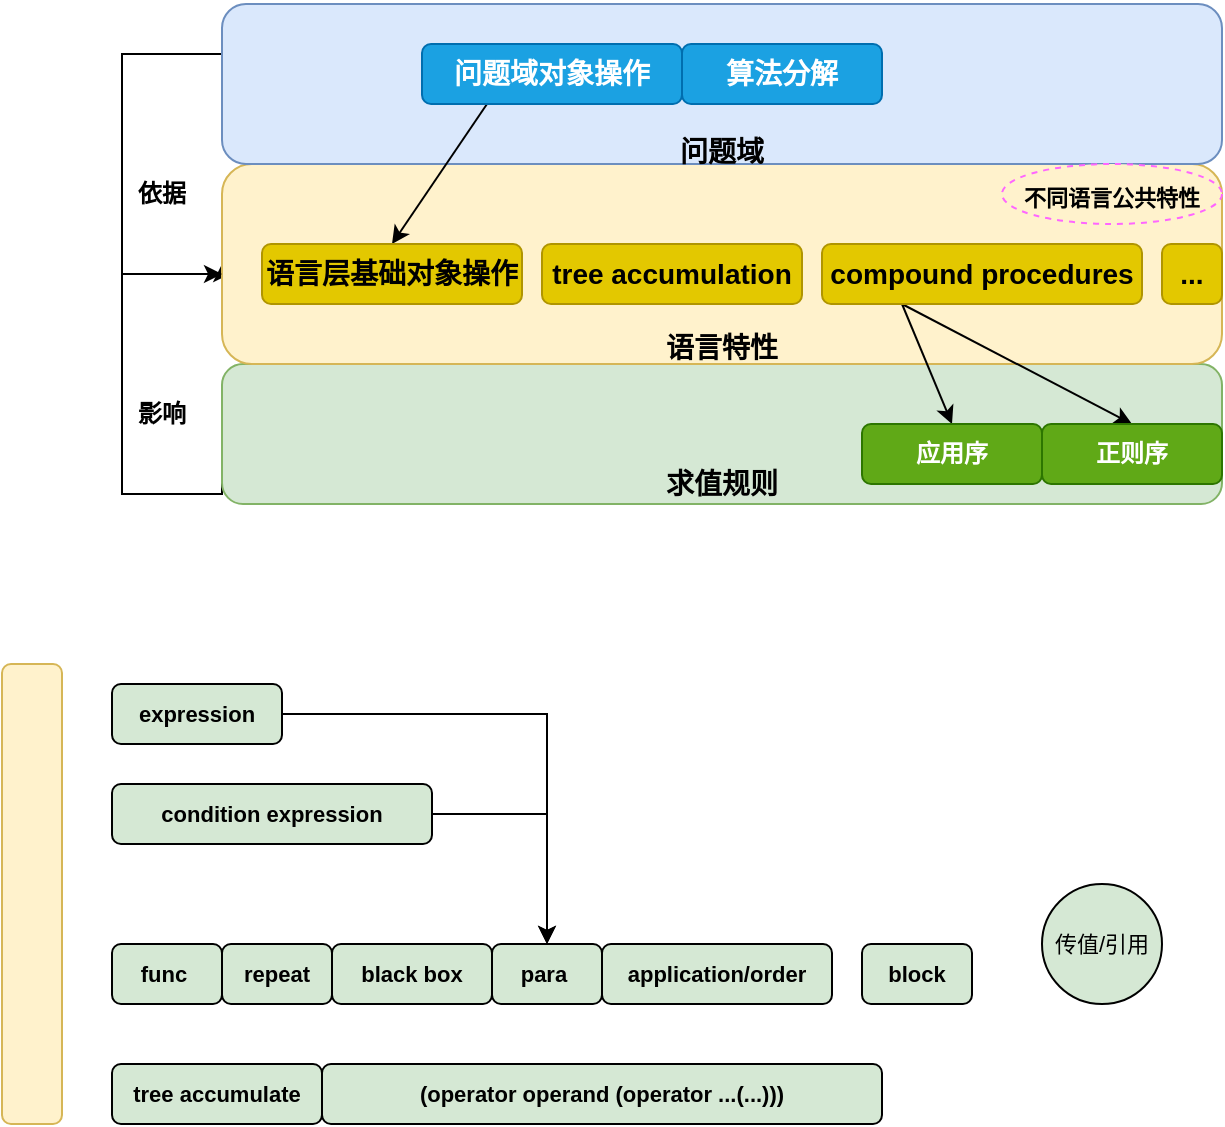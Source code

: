 <mxfile version="17.1.3" type="github">
  <diagram id="Uql1HFpLZe8soR9BEaSL" name="第 1 页">
    <mxGraphModel dx="782" dy="514" grid="1" gridSize="10" guides="1" tooltips="1" connect="1" arrows="1" fold="1" page="1" pageScale="1" pageWidth="827" pageHeight="1169" math="0" shadow="0">
      <root>
        <mxCell id="0" />
        <mxCell id="1" parent="0" />
        <mxCell id="glY1XXH3QtXJXoRMW03F-2" style="edgeStyle=orthogonalEdgeStyle;rounded=0;orthogonalLoop=1;jettySize=auto;html=1;exitX=0;exitY=0.5;exitDx=0;exitDy=0;entryX=0;entryY=0.5;entryDx=0;entryDy=0;" parent="1" source="zDV3YEqZpOIht9YREfx8-11" target="zDV3YEqZpOIht9YREfx8-10" edge="1">
          <mxGeometry relative="1" as="geometry">
            <Array as="points">
              <mxPoint x="120" y="315" />
              <mxPoint x="120" y="205" />
            </Array>
          </mxGeometry>
        </mxCell>
        <mxCell id="zDV3YEqZpOIht9YREfx8-11" value="&lt;b&gt;&lt;br&gt;&lt;br&gt;&lt;br&gt;求值规则&lt;/b&gt;" style="rounded=1;whiteSpace=wrap;html=1;fontSize=14;fillColor=#d5e8d4;strokeColor=#82b366;" parent="1" vertex="1">
          <mxGeometry x="170" y="250" width="500" height="70" as="geometry" />
        </mxCell>
        <mxCell id="zDV3YEqZpOIht9YREfx8-10" value="&lt;br&gt;&lt;br&gt;&lt;br&gt;&lt;br&gt;&lt;br&gt;&lt;b&gt;语言特性&lt;/b&gt;" style="rounded=1;whiteSpace=wrap;html=1;fontSize=14;fillColor=#fff2cc;strokeColor=#d6b656;" parent="1" vertex="1">
          <mxGeometry x="170" y="150" width="500" height="100" as="geometry" />
        </mxCell>
        <mxCell id="glY1XXH3QtXJXoRMW03F-1" style="edgeStyle=orthogonalEdgeStyle;rounded=0;orthogonalLoop=1;jettySize=auto;html=1;exitX=0;exitY=0.5;exitDx=0;exitDy=0;" parent="1" source="zDV3YEqZpOIht9YREfx8-9" target="zDV3YEqZpOIht9YREfx8-10" edge="1">
          <mxGeometry relative="1" as="geometry">
            <Array as="points">
              <mxPoint x="170" y="95" />
              <mxPoint x="120" y="95" />
              <mxPoint x="120" y="205" />
            </Array>
          </mxGeometry>
        </mxCell>
        <mxCell id="zDV3YEqZpOIht9YREfx8-9" value="&lt;br&gt;&lt;br&gt;&lt;br&gt;&lt;br&gt;&lt;b&gt;问题域&lt;/b&gt;" style="rounded=1;whiteSpace=wrap;html=1;fontSize=14;fillColor=#dae8fc;strokeColor=#6c8ebf;" parent="1" vertex="1">
          <mxGeometry x="170" y="70" width="500" height="80" as="geometry" />
        </mxCell>
        <mxCell id="zDV3YEqZpOIht9YREfx8-1" value="&lt;b&gt;&lt;font style=&quot;font-size: 14px&quot;&gt;算法分解&lt;/font&gt;&lt;/b&gt;" style="rounded=1;whiteSpace=wrap;html=1;fillColor=#1ba1e2;fontColor=#ffffff;strokeColor=#006EAF;" parent="1" vertex="1">
          <mxGeometry x="400" y="90" width="100" height="30" as="geometry" />
        </mxCell>
        <mxCell id="zDV3YEqZpOIht9YREfx8-12" style="edgeStyle=none;rounded=0;orthogonalLoop=1;jettySize=auto;html=1;exitX=0.25;exitY=1;exitDx=0;exitDy=0;entryX=0.5;entryY=0;entryDx=0;entryDy=0;fontSize=14;" parent="1" source="zDV3YEqZpOIht9YREfx8-2" target="zDV3YEqZpOIht9YREfx8-4" edge="1">
          <mxGeometry relative="1" as="geometry" />
        </mxCell>
        <mxCell id="zDV3YEqZpOIht9YREfx8-2" value="&lt;b&gt;&lt;font style=&quot;font-size: 14px&quot;&gt;问题域对象操作&lt;/font&gt;&lt;/b&gt;" style="rounded=1;whiteSpace=wrap;html=1;fillColor=#1ba1e2;fontColor=#ffffff;strokeColor=#006EAF;" parent="1" vertex="1">
          <mxGeometry x="270" y="90" width="130" height="30" as="geometry" />
        </mxCell>
        <mxCell id="zDV3YEqZpOIht9YREfx8-4" value="&lt;b&gt;&lt;font style=&quot;font-size: 14px&quot;&gt;语言层基础对象操作&lt;/font&gt;&lt;/b&gt;" style="rounded=1;whiteSpace=wrap;html=1;fillColor=#e3c800;fontColor=#000000;strokeColor=#B09500;" parent="1" vertex="1">
          <mxGeometry x="190" y="190" width="130" height="30" as="geometry" />
        </mxCell>
        <mxCell id="zDV3YEqZpOIht9YREfx8-5" value="&lt;b&gt;&lt;font style=&quot;font-size: 14px&quot;&gt;tree accumulation&lt;/font&gt;&lt;/b&gt;" style="rounded=1;whiteSpace=wrap;html=1;fillColor=#e3c800;fontColor=#000000;strokeColor=#B09500;" parent="1" vertex="1">
          <mxGeometry x="330" y="190" width="130" height="30" as="geometry" />
        </mxCell>
        <mxCell id="glY1XXH3QtXJXoRMW03F-6" style="edgeStyle=none;rounded=0;orthogonalLoop=1;jettySize=auto;html=1;exitX=0.25;exitY=1;exitDx=0;exitDy=0;entryX=0.5;entryY=0;entryDx=0;entryDy=0;" parent="1" source="zDV3YEqZpOIht9YREfx8-6" target="zDV3YEqZpOIht9YREfx8-7" edge="1">
          <mxGeometry relative="1" as="geometry" />
        </mxCell>
        <mxCell id="glY1XXH3QtXJXoRMW03F-7" style="edgeStyle=none;rounded=0;orthogonalLoop=1;jettySize=auto;html=1;exitX=0.25;exitY=1;exitDx=0;exitDy=0;entryX=0.5;entryY=0;entryDx=0;entryDy=0;" parent="1" source="zDV3YEqZpOIht9YREfx8-6" target="zDV3YEqZpOIht9YREfx8-8" edge="1">
          <mxGeometry relative="1" as="geometry" />
        </mxCell>
        <mxCell id="zDV3YEqZpOIht9YREfx8-6" value="&lt;span style=&quot;font-size: 14px&quot;&gt;&lt;b&gt;compound procedures&lt;/b&gt;&lt;/span&gt;" style="rounded=1;whiteSpace=wrap;html=1;fillColor=#e3c800;fontColor=#000000;strokeColor=#B09500;" parent="1" vertex="1">
          <mxGeometry x="470" y="190" width="160" height="30" as="geometry" />
        </mxCell>
        <mxCell id="zDV3YEqZpOIht9YREfx8-7" value="&lt;b&gt;应用序&lt;/b&gt;" style="rounded=1;whiteSpace=wrap;html=1;fillColor=#60a917;fontColor=#ffffff;strokeColor=#2D7600;" parent="1" vertex="1">
          <mxGeometry x="490" y="280" width="90" height="30" as="geometry" />
        </mxCell>
        <mxCell id="zDV3YEqZpOIht9YREfx8-8" value="&lt;b&gt;正则序&lt;/b&gt;" style="rounded=1;whiteSpace=wrap;html=1;fillColor=#60a917;fontColor=#ffffff;strokeColor=#2D7600;" parent="1" vertex="1">
          <mxGeometry x="580" y="280" width="90" height="30" as="geometry" />
        </mxCell>
        <mxCell id="zDV3YEqZpOIht9YREfx8-14" style="edgeStyle=none;rounded=0;orthogonalLoop=1;jettySize=auto;html=1;exitX=0.75;exitY=0;exitDx=0;exitDy=0;fontSize=14;" parent="1" source="zDV3YEqZpOIht9YREfx8-10" target="zDV3YEqZpOIht9YREfx8-10" edge="1">
          <mxGeometry relative="1" as="geometry" />
        </mxCell>
        <mxCell id="glY1XXH3QtXJXoRMW03F-3" value="&lt;b&gt;影响&lt;/b&gt;" style="text;html=1;strokeColor=none;fillColor=none;align=center;verticalAlign=middle;whiteSpace=wrap;rounded=0;" parent="1" vertex="1">
          <mxGeometry x="110" y="260" width="60" height="30" as="geometry" />
        </mxCell>
        <mxCell id="glY1XXH3QtXJXoRMW03F-4" value="&lt;b&gt;依据&lt;/b&gt;" style="text;html=1;strokeColor=none;fillColor=none;align=center;verticalAlign=middle;whiteSpace=wrap;rounded=0;" parent="1" vertex="1">
          <mxGeometry x="110" y="150" width="60" height="30" as="geometry" />
        </mxCell>
        <mxCell id="glY1XXH3QtXJXoRMW03F-12" value="&lt;b&gt;&lt;font style=&quot;font-size: 11px&quot;&gt;不同语言公共特性&lt;/font&gt;&lt;/b&gt;" style="ellipse;whiteSpace=wrap;html=1;align=center;dashed=1;fontSize=16;fillColor=#fff2cc;strokeColor=#FF66FF;" parent="1" vertex="1">
          <mxGeometry x="560" y="150" width="110" height="30" as="geometry" />
        </mxCell>
        <mxCell id="FjUdZaew3Js9uAlcEsHP-1" value="&lt;span style=&quot;font-size: 14px&quot;&gt;&lt;b&gt;...&lt;/b&gt;&lt;/span&gt;" style="rounded=1;whiteSpace=wrap;html=1;fillColor=#e3c800;fontColor=#000000;strokeColor=#B09500;" vertex="1" parent="1">
          <mxGeometry x="640" y="190" width="30" height="30" as="geometry" />
        </mxCell>
        <mxCell id="FjUdZaew3Js9uAlcEsHP-12" style="edgeStyle=orthogonalEdgeStyle;rounded=0;orthogonalLoop=1;jettySize=auto;html=1;exitX=1;exitY=0.5;exitDx=0;exitDy=0;entryX=0.5;entryY=0;entryDx=0;entryDy=0;fontSize=11;fontColor=#000000;" edge="1" parent="1" source="FjUdZaew3Js9uAlcEsHP-2" target="FjUdZaew3Js9uAlcEsHP-7">
          <mxGeometry relative="1" as="geometry" />
        </mxCell>
        <mxCell id="FjUdZaew3Js9uAlcEsHP-2" value="&lt;b&gt;expression&lt;/b&gt;" style="rounded=1;whiteSpace=wrap;html=1;fontSize=11;fillColor=#D5E8D4;" vertex="1" parent="1">
          <mxGeometry x="115" y="410" width="85" height="30" as="geometry" />
        </mxCell>
        <mxCell id="FjUdZaew3Js9uAlcEsHP-3" value="&lt;b&gt;(operator operand (operator ...(...)))&lt;/b&gt;" style="rounded=1;whiteSpace=wrap;html=1;fontSize=11;fillColor=#D5E8D4;" vertex="1" parent="1">
          <mxGeometry x="220" y="600" width="280" height="30" as="geometry" />
        </mxCell>
        <mxCell id="FjUdZaew3Js9uAlcEsHP-4" value="&lt;b&gt;tree accumulate&lt;/b&gt;" style="rounded=1;whiteSpace=wrap;html=1;fontSize=11;fillColor=#D5E8D4;" vertex="1" parent="1">
          <mxGeometry x="115" y="600" width="105" height="30" as="geometry" />
        </mxCell>
        <mxCell id="FjUdZaew3Js9uAlcEsHP-13" style="edgeStyle=orthogonalEdgeStyle;rounded=0;orthogonalLoop=1;jettySize=auto;html=1;exitX=1;exitY=0.5;exitDx=0;exitDy=0;entryX=0.5;entryY=0;entryDx=0;entryDy=0;fontSize=11;fontColor=#000000;" edge="1" parent="1" source="FjUdZaew3Js9uAlcEsHP-5" target="FjUdZaew3Js9uAlcEsHP-7">
          <mxGeometry relative="1" as="geometry" />
        </mxCell>
        <mxCell id="FjUdZaew3Js9uAlcEsHP-5" value="&lt;b&gt;condition expression&lt;/b&gt;" style="rounded=1;whiteSpace=wrap;html=1;fontSize=11;fillColor=#D5E8D4;" vertex="1" parent="1">
          <mxGeometry x="115" y="460" width="160" height="30" as="geometry" />
        </mxCell>
        <mxCell id="FjUdZaew3Js9uAlcEsHP-6" value="&lt;b&gt;func&amp;nbsp;&lt;/b&gt;" style="rounded=1;whiteSpace=wrap;html=1;fontSize=11;fillColor=#D5E8D4;" vertex="1" parent="1">
          <mxGeometry x="115" y="540" width="55" height="30" as="geometry" />
        </mxCell>
        <mxCell id="FjUdZaew3Js9uAlcEsHP-7" value="&lt;b&gt;para&amp;nbsp;&lt;/b&gt;" style="rounded=1;whiteSpace=wrap;html=1;fontSize=11;fillColor=#D5E8D4;" vertex="1" parent="1">
          <mxGeometry x="305" y="540" width="55" height="30" as="geometry" />
        </mxCell>
        <mxCell id="FjUdZaew3Js9uAlcEsHP-8" value="&lt;b&gt;black box&lt;/b&gt;" style="rounded=1;whiteSpace=wrap;html=1;fontSize=11;fillColor=#D5E8D4;" vertex="1" parent="1">
          <mxGeometry x="225" y="540" width="80" height="30" as="geometry" />
        </mxCell>
        <mxCell id="FjUdZaew3Js9uAlcEsHP-9" value="" style="rounded=1;whiteSpace=wrap;html=1;fontSize=11;fillColor=#fff2cc;strokeColor=#d6b656;" vertex="1" parent="1">
          <mxGeometry x="60" y="400" width="30" height="230" as="geometry" />
        </mxCell>
        <mxCell id="FjUdZaew3Js9uAlcEsHP-10" value="&lt;b&gt;application/order&lt;/b&gt;" style="rounded=1;whiteSpace=wrap;html=1;fontSize=11;fillColor=#D5E8D4;" vertex="1" parent="1">
          <mxGeometry x="360" y="540" width="115" height="30" as="geometry" />
        </mxCell>
        <mxCell id="FjUdZaew3Js9uAlcEsHP-11" value="&lt;b&gt;repeat&lt;/b&gt;" style="rounded=1;whiteSpace=wrap;html=1;fontSize=11;fillColor=#D5E8D4;" vertex="1" parent="1">
          <mxGeometry x="170" y="540" width="55" height="30" as="geometry" />
        </mxCell>
        <mxCell id="FjUdZaew3Js9uAlcEsHP-15" value="&lt;b&gt;block&lt;/b&gt;" style="rounded=1;whiteSpace=wrap;html=1;fontSize=11;fillColor=#D5E8D4;" vertex="1" parent="1">
          <mxGeometry x="490" y="540" width="55" height="30" as="geometry" />
        </mxCell>
        <mxCell id="FjUdZaew3Js9uAlcEsHP-16" value="传值/引用" style="ellipse;whiteSpace=wrap;html=1;aspect=fixed;fontSize=11;fontColor=#000000;fillColor=#D5E8D4;" vertex="1" parent="1">
          <mxGeometry x="580" y="510" width="60" height="60" as="geometry" />
        </mxCell>
      </root>
    </mxGraphModel>
  </diagram>
</mxfile>
